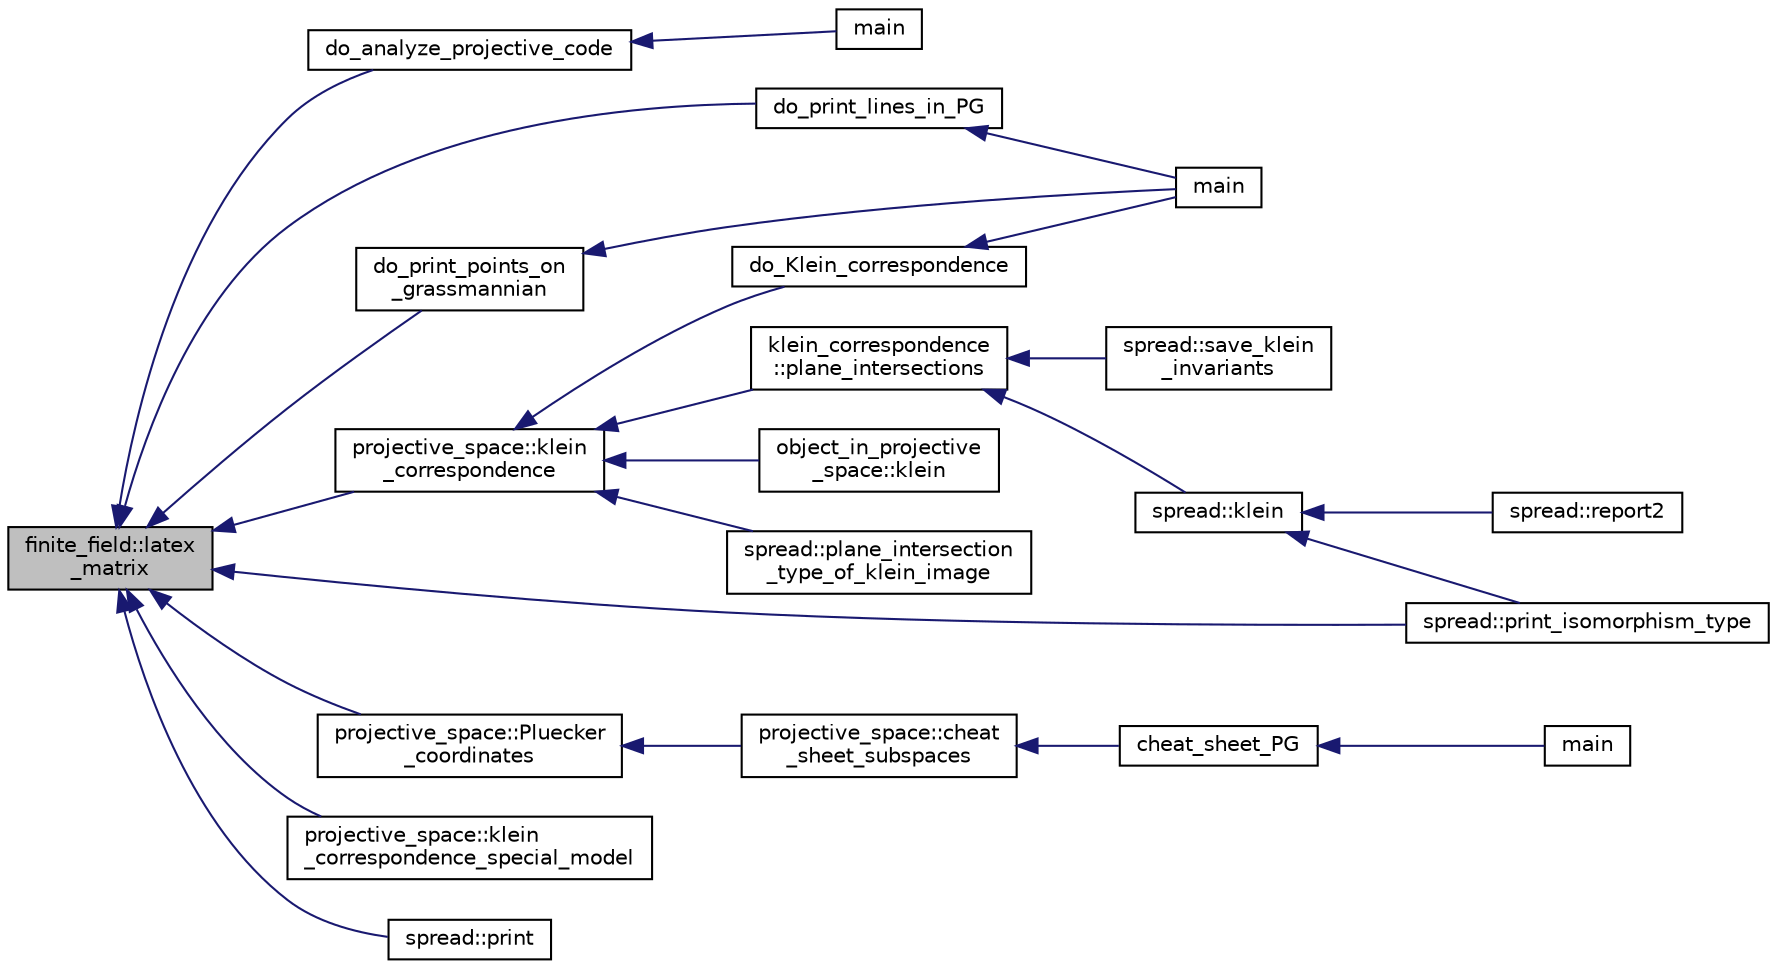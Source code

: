 digraph "finite_field::latex_matrix"
{
  edge [fontname="Helvetica",fontsize="10",labelfontname="Helvetica",labelfontsize="10"];
  node [fontname="Helvetica",fontsize="10",shape=record];
  rankdir="LR";
  Node7844 [label="finite_field::latex\l_matrix",height=0.2,width=0.4,color="black", fillcolor="grey75", style="filled", fontcolor="black"];
  Node7844 -> Node7845 [dir="back",color="midnightblue",fontsize="10",style="solid",fontname="Helvetica"];
  Node7845 [label="do_analyze_projective_code",height=0.2,width=0.4,color="black", fillcolor="white", style="filled",URL="$dd/da1/analyze__projective__code_8_c.html#a9702741fe6417c83d726635bdebf3bcb"];
  Node7845 -> Node7846 [dir="back",color="midnightblue",fontsize="10",style="solid",fontname="Helvetica"];
  Node7846 [label="main",height=0.2,width=0.4,color="black", fillcolor="white", style="filled",URL="$dd/da1/analyze__projective__code_8_c.html#a3c04138a5bfe5d72780bb7e82a18e627"];
  Node7844 -> Node7847 [dir="back",color="midnightblue",fontsize="10",style="solid",fontname="Helvetica"];
  Node7847 [label="do_print_lines_in_PG",height=0.2,width=0.4,color="black", fillcolor="white", style="filled",URL="$d4/d67/geometry_8h.html#a5abe354dacebaac936368223433c51c4"];
  Node7847 -> Node7848 [dir="back",color="midnightblue",fontsize="10",style="solid",fontname="Helvetica"];
  Node7848 [label="main",height=0.2,width=0.4,color="black", fillcolor="white", style="filled",URL="$d0/d2f/process_8_c.html#a3c04138a5bfe5d72780bb7e82a18e627"];
  Node7844 -> Node7849 [dir="back",color="midnightblue",fontsize="10",style="solid",fontname="Helvetica"];
  Node7849 [label="do_print_points_on\l_grassmannian",height=0.2,width=0.4,color="black", fillcolor="white", style="filled",URL="$d4/d67/geometry_8h.html#a43e2a63a1110672fe9fafbfe7af6f48d"];
  Node7849 -> Node7848 [dir="back",color="midnightblue",fontsize="10",style="solid",fontname="Helvetica"];
  Node7844 -> Node7850 [dir="back",color="midnightblue",fontsize="10",style="solid",fontname="Helvetica"];
  Node7850 [label="projective_space::klein\l_correspondence",height=0.2,width=0.4,color="black", fillcolor="white", style="filled",URL="$d2/d17/classprojective__space.html#a2712ead7fd87ca75ac227a8ade786508"];
  Node7850 -> Node7851 [dir="back",color="midnightblue",fontsize="10",style="solid",fontname="Helvetica"];
  Node7851 [label="do_Klein_correspondence",height=0.2,width=0.4,color="black", fillcolor="white", style="filled",URL="$d4/d67/geometry_8h.html#aa91902d79964fdd71e53be264387b285"];
  Node7851 -> Node7848 [dir="back",color="midnightblue",fontsize="10",style="solid",fontname="Helvetica"];
  Node7850 -> Node7852 [dir="back",color="midnightblue",fontsize="10",style="solid",fontname="Helvetica"];
  Node7852 [label="klein_correspondence\l::plane_intersections",height=0.2,width=0.4,color="black", fillcolor="white", style="filled",URL="$d7/d99/classklein__correspondence.html#a561aa0d3a66d19a10f9945561a5880b5"];
  Node7852 -> Node7853 [dir="back",color="midnightblue",fontsize="10",style="solid",fontname="Helvetica"];
  Node7853 [label="spread::save_klein\l_invariants",height=0.2,width=0.4,color="black", fillcolor="white", style="filled",URL="$da/dc1/classspread.html#af3b0d52e28dec3d6b495e79fcee88a29"];
  Node7852 -> Node7854 [dir="back",color="midnightblue",fontsize="10",style="solid",fontname="Helvetica"];
  Node7854 [label="spread::klein",height=0.2,width=0.4,color="black", fillcolor="white", style="filled",URL="$da/dc1/classspread.html#a5deb643e8dd301ca92d96d409e85c6aa"];
  Node7854 -> Node7855 [dir="back",color="midnightblue",fontsize="10",style="solid",fontname="Helvetica"];
  Node7855 [label="spread::print_isomorphism_type",height=0.2,width=0.4,color="black", fillcolor="white", style="filled",URL="$da/dc1/classspread.html#ac00cfa228f832076e6e5d81319828fa7"];
  Node7854 -> Node7856 [dir="back",color="midnightblue",fontsize="10",style="solid",fontname="Helvetica"];
  Node7856 [label="spread::report2",height=0.2,width=0.4,color="black", fillcolor="white", style="filled",URL="$da/dc1/classspread.html#a543a79e4e7306af291584f53dacbfdd8"];
  Node7850 -> Node7857 [dir="back",color="midnightblue",fontsize="10",style="solid",fontname="Helvetica"];
  Node7857 [label="object_in_projective\l_space::klein",height=0.2,width=0.4,color="black", fillcolor="white", style="filled",URL="$d7/d08/classobject__in__projective__space.html#a5b8beb58d83a6c274b2b8bd2c4e176c1"];
  Node7850 -> Node7858 [dir="back",color="midnightblue",fontsize="10",style="solid",fontname="Helvetica"];
  Node7858 [label="spread::plane_intersection\l_type_of_klein_image",height=0.2,width=0.4,color="black", fillcolor="white", style="filled",URL="$da/dc1/classspread.html#af24965c92b11f083efef562901770e17"];
  Node7844 -> Node7859 [dir="back",color="midnightblue",fontsize="10",style="solid",fontname="Helvetica"];
  Node7859 [label="projective_space::Pluecker\l_coordinates",height=0.2,width=0.4,color="black", fillcolor="white", style="filled",URL="$d2/d17/classprojective__space.html#a3de51df7c58c1f2575bdfbd383fb171e"];
  Node7859 -> Node7860 [dir="back",color="midnightblue",fontsize="10",style="solid",fontname="Helvetica"];
  Node7860 [label="projective_space::cheat\l_sheet_subspaces",height=0.2,width=0.4,color="black", fillcolor="white", style="filled",URL="$d2/d17/classprojective__space.html#a29d74f45865aaee58ab5cd50806d8baf"];
  Node7860 -> Node7861 [dir="back",color="midnightblue",fontsize="10",style="solid",fontname="Helvetica"];
  Node7861 [label="cheat_sheet_PG",height=0.2,width=0.4,color="black", fillcolor="white", style="filled",URL="$d6/dd8/cheat__sheet___p_g_8_c.html#a11692793a59b9f0d2f21395f5609783d"];
  Node7861 -> Node7862 [dir="back",color="midnightblue",fontsize="10",style="solid",fontname="Helvetica"];
  Node7862 [label="main",height=0.2,width=0.4,color="black", fillcolor="white", style="filled",URL="$d6/dd8/cheat__sheet___p_g_8_c.html#a3c04138a5bfe5d72780bb7e82a18e627"];
  Node7844 -> Node7863 [dir="back",color="midnightblue",fontsize="10",style="solid",fontname="Helvetica"];
  Node7863 [label="projective_space::klein\l_correspondence_special_model",height=0.2,width=0.4,color="black", fillcolor="white", style="filled",URL="$d2/d17/classprojective__space.html#a0460ef9dd2799f85fee962d142d20eea"];
  Node7844 -> Node7864 [dir="back",color="midnightblue",fontsize="10",style="solid",fontname="Helvetica"];
  Node7864 [label="spread::print",height=0.2,width=0.4,color="black", fillcolor="white", style="filled",URL="$da/dc1/classspread.html#a47f335e980e426c5a67e13ceca3f3e3c"];
  Node7844 -> Node7855 [dir="back",color="midnightblue",fontsize="10",style="solid",fontname="Helvetica"];
}
